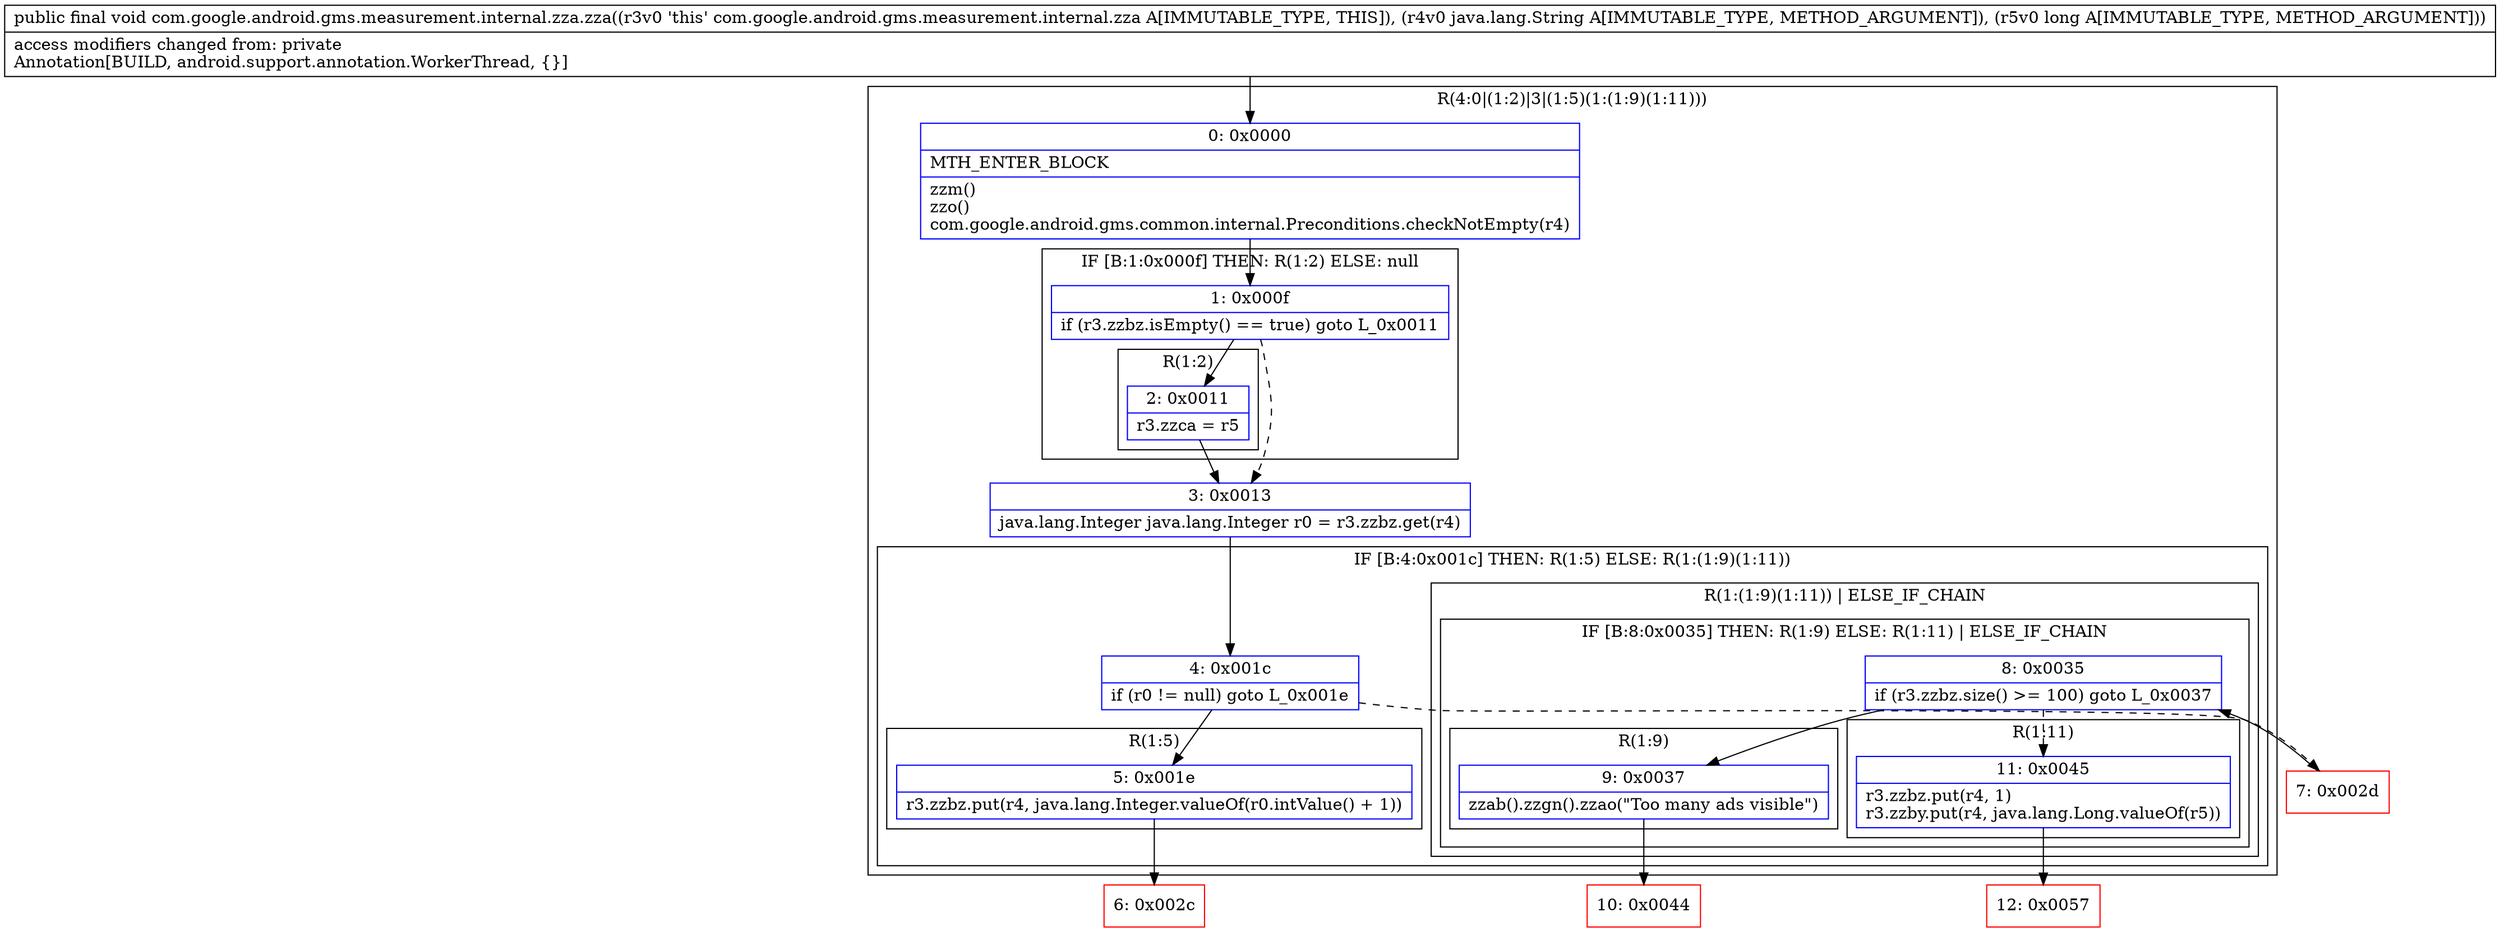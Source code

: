 digraph "CFG forcom.google.android.gms.measurement.internal.zza.zza(Ljava\/lang\/String;J)V" {
subgraph cluster_Region_539877902 {
label = "R(4:0|(1:2)|3|(1:5)(1:(1:9)(1:11)))";
node [shape=record,color=blue];
Node_0 [shape=record,label="{0\:\ 0x0000|MTH_ENTER_BLOCK\l|zzm()\lzzo()\lcom.google.android.gms.common.internal.Preconditions.checkNotEmpty(r4)\l}"];
subgraph cluster_IfRegion_1907631217 {
label = "IF [B:1:0x000f] THEN: R(1:2) ELSE: null";
node [shape=record,color=blue];
Node_1 [shape=record,label="{1\:\ 0x000f|if (r3.zzbz.isEmpty() == true) goto L_0x0011\l}"];
subgraph cluster_Region_326530294 {
label = "R(1:2)";
node [shape=record,color=blue];
Node_2 [shape=record,label="{2\:\ 0x0011|r3.zzca = r5\l}"];
}
}
Node_3 [shape=record,label="{3\:\ 0x0013|java.lang.Integer java.lang.Integer r0 = r3.zzbz.get(r4)\l}"];
subgraph cluster_IfRegion_1441283540 {
label = "IF [B:4:0x001c] THEN: R(1:5) ELSE: R(1:(1:9)(1:11))";
node [shape=record,color=blue];
Node_4 [shape=record,label="{4\:\ 0x001c|if (r0 != null) goto L_0x001e\l}"];
subgraph cluster_Region_226127078 {
label = "R(1:5)";
node [shape=record,color=blue];
Node_5 [shape=record,label="{5\:\ 0x001e|r3.zzbz.put(r4, java.lang.Integer.valueOf(r0.intValue() + 1))\l}"];
}
subgraph cluster_Region_445499203 {
label = "R(1:(1:9)(1:11)) | ELSE_IF_CHAIN\l";
node [shape=record,color=blue];
subgraph cluster_IfRegion_795516101 {
label = "IF [B:8:0x0035] THEN: R(1:9) ELSE: R(1:11) | ELSE_IF_CHAIN\l";
node [shape=record,color=blue];
Node_8 [shape=record,label="{8\:\ 0x0035|if (r3.zzbz.size() \>= 100) goto L_0x0037\l}"];
subgraph cluster_Region_2133701365 {
label = "R(1:9)";
node [shape=record,color=blue];
Node_9 [shape=record,label="{9\:\ 0x0037|zzab().zzgn().zzao(\"Too many ads visible\")\l}"];
}
subgraph cluster_Region_1599907874 {
label = "R(1:11)";
node [shape=record,color=blue];
Node_11 [shape=record,label="{11\:\ 0x0045|r3.zzbz.put(r4, 1)\lr3.zzby.put(r4, java.lang.Long.valueOf(r5))\l}"];
}
}
}
}
}
Node_6 [shape=record,color=red,label="{6\:\ 0x002c}"];
Node_7 [shape=record,color=red,label="{7\:\ 0x002d}"];
Node_10 [shape=record,color=red,label="{10\:\ 0x0044}"];
Node_12 [shape=record,color=red,label="{12\:\ 0x0057}"];
MethodNode[shape=record,label="{public final void com.google.android.gms.measurement.internal.zza.zza((r3v0 'this' com.google.android.gms.measurement.internal.zza A[IMMUTABLE_TYPE, THIS]), (r4v0 java.lang.String A[IMMUTABLE_TYPE, METHOD_ARGUMENT]), (r5v0 long A[IMMUTABLE_TYPE, METHOD_ARGUMENT]))  | access modifiers changed from: private\lAnnotation[BUILD, android.support.annotation.WorkerThread, \{\}]\l}"];
MethodNode -> Node_0;
Node_0 -> Node_1;
Node_1 -> Node_2;
Node_1 -> Node_3[style=dashed];
Node_2 -> Node_3;
Node_3 -> Node_4;
Node_4 -> Node_5;
Node_4 -> Node_7[style=dashed];
Node_5 -> Node_6;
Node_8 -> Node_9;
Node_8 -> Node_11[style=dashed];
Node_9 -> Node_10;
Node_11 -> Node_12;
Node_7 -> Node_8;
}

